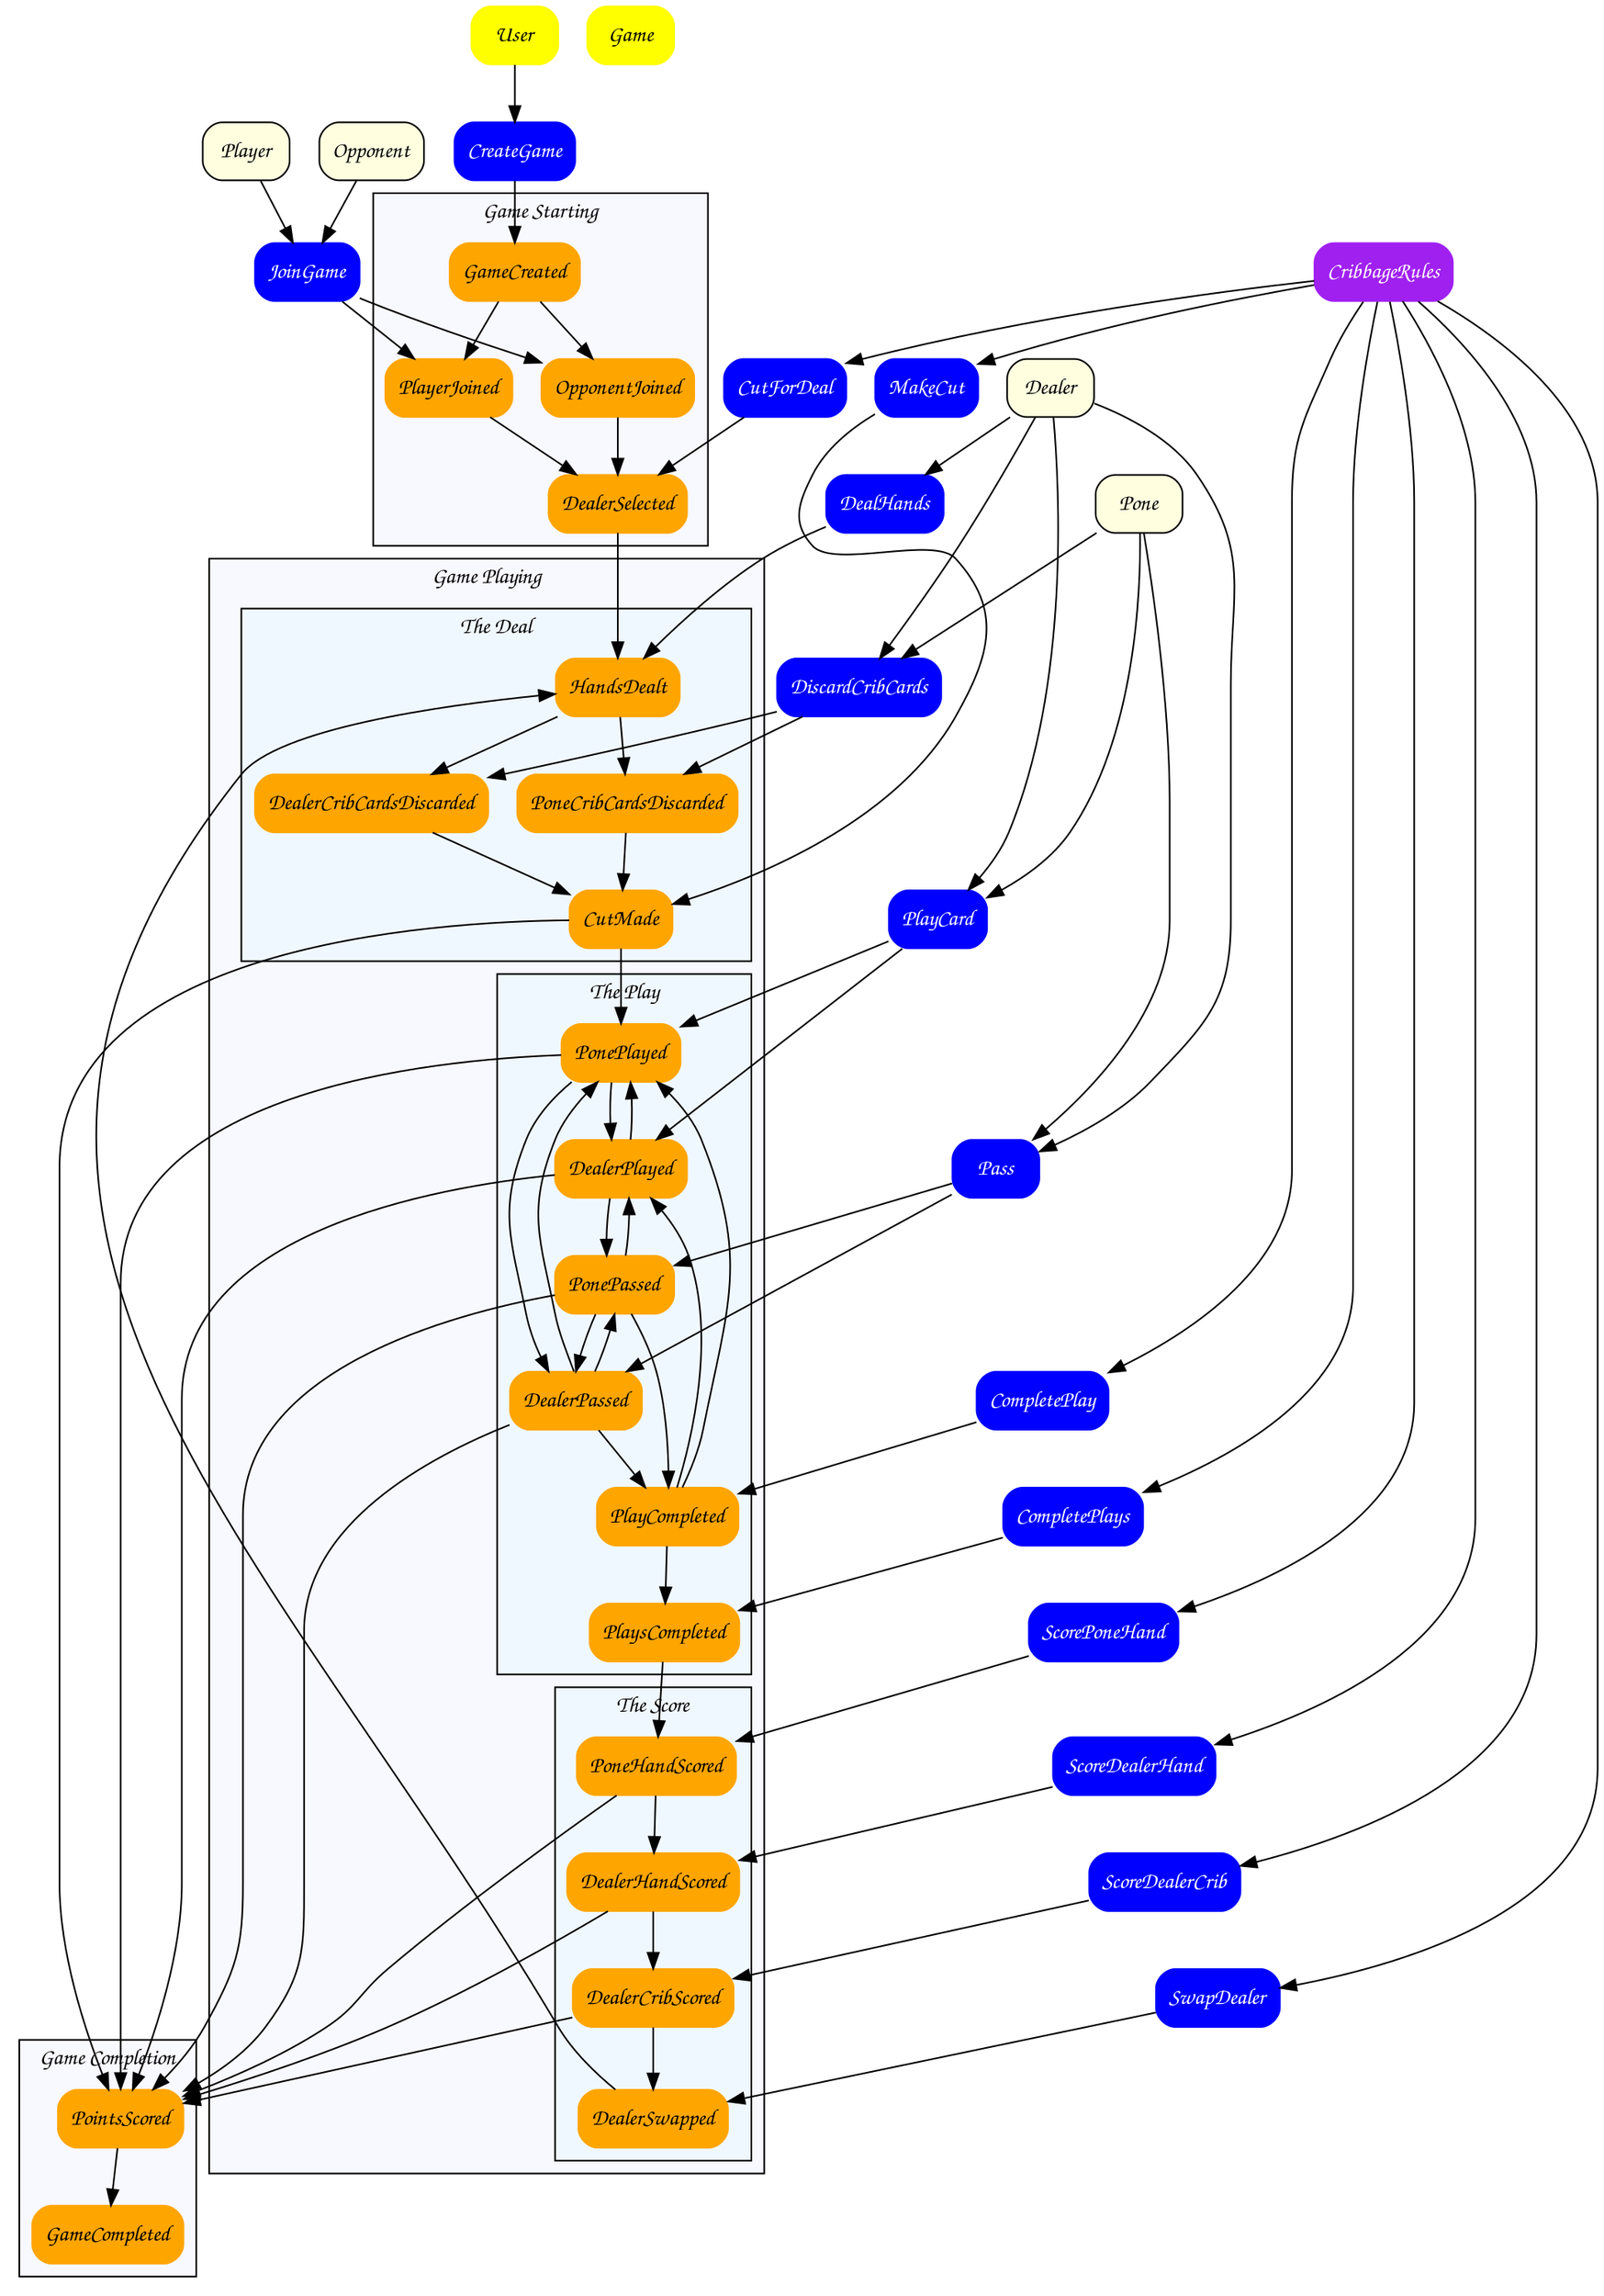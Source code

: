 digraph Cribbage {
	graph [fontname="comic sans ms"];
	node [style="filled, rounded", fontname="comic sans ms", shape=rectangle];
	edge [fontname="comic sans ms"]

	subgraph Events {
		node [color=orange];

		subgraph cluster_GameStartedEvents {
			label="Game Starting"
			style=filled;
			fillcolor=ghostwhite;

			GameCreated
			PlayerJoined
			OpponentJoined
			DealerSelected
		}

		subgraph cluster_GamePlayingEvents {
			label="Game Playing";
			style=filled;
			fillcolor=ghostwhite;
		
			subgraph cluster_DealingPhase {
				label="The Deal"
				fillcolor=aliceblue;
				HandsDealt
				DealerCribCardsDiscarded
				PoneCribCardsDiscarded
				CutMade
			}

			subgraph cluster_PlayingPhase {
				label="The Play"
				fillcolor=aliceblue;
				PonePlayed
				PonePassed
				DealerPlayed
				DealerPassed
				PlayCompleted
				PlaysCompleted
			}

			subgraph cluster_ScoringPhase {
				label="The Score"
				fillcolor=aliceblue;
				PoneHandScored
				DealerHandScored
				DealerCribScored
				DealerSwapped
			}
		}

		subgraph cluster_GameCompletionEvents {
			label="Game Completion";
			style=filled;
			fillcolor=ghostwhite;

			PointsScored
			GameCompleted
		}

		GameCreated -> PlayerJoined
		GameCreated -> OpponentJoined

		PlayerJoined -> DealerSelected
		OpponentJoined -> DealerSelected

		DealerSelected -> HandsDealt

		HandsDealt -> DealerCribCardsDiscarded
		HandsDealt -> PoneCribCardsDiscarded

		DealerCribCardsDiscarded -> CutMade
		PoneCribCardsDiscarded -> CutMade

		CutMade -> PointsScored
		CutMade -> PonePlayed

		PonePlayed -> PointsScored
		PonePassed -> PointsScored
		DealerPlayed -> PointsScored
		DealerPassed -> PointsScored

		PonePlayed -> DealerPlayed
		PonePlayed -> DealerPassed
		DealerPlayed -> PonePlayed
		DealerPlayed -> PonePassed
		PonePassed -> DealerPlayed
		PonePassed -> DealerPassed -> PlayCompleted
		DealerPassed -> PonePlayed
		DealerPassed -> PonePassed -> PlayCompleted

		PlayCompleted -> PonePlayed
		PlayCompleted -> DealerPlayed

		PlayCompleted -> PlaysCompleted -> PoneHandScored

		PoneHandScored -> PointsScored
		DealerHandScored -> PointsScored
		DealerCribScored -> PointsScored

		PoneHandScored -> DealerHandScored
		DealerHandScored -> DealerCribScored
		DealerCribScored -> DealerSwapped
		DealerSwapped -> HandsDealt

		PointsScored -> GameCompleted
	}

	subgraph Issues {
		node [color=red, fontcolor=white];
	}

	subgraph BusinessProcesses {
		node [color=purple, fontcolor=white];
		CribbageRules
	}

	subgraph Commands {
		node [color=blue, fontcolor=white];
		CreateGame
		JoinGame
		CutForDeal
		DealHands
		DiscardCribCards
		MakeCut
		PlayCard
		Pass
		CompletePlay
		CompletePlays
		ScorePoneHand
		ScoreDealerHand
		ScoreDealerCrib
		SwapDealer
	}

	subgraph Actors {
		node [fillcolor=lightyellow, color=black]
		Player
		Opponent
		Dealer
		Pone
	}

	subgraph Aggregates {
		node [color=yellow];
		Game
		User
	}

	subgraph ExternalSystems {
		node [color=magenta];
	}

	subgraph Views {
		node [color=green];
	}

	CreateGame -> GameCreated
	JoinGame -> PlayerJoined
	JoinGame -> OpponentJoined
	CutForDeal -> DealerSelected
	DealHands -> HandsDealt
	DiscardCribCards -> DealerCribCardsDiscarded
	DiscardCribCards -> PoneCribCardsDiscarded
	MakeCut -> CutMade
	PlayCard -> PonePlayed
	PlayCard -> DealerPlayed
	Pass -> PonePassed
	Pass -> DealerPassed
	CompletePlay -> PlayCompleted
	CompletePlays -> PlaysCompleted
	ScorePoneHand -> PoneHandScored
	ScoreDealerHand -> DealerHandScored
	ScoreDealerCrib -> DealerCribScored
	SwapDealer -> DealerSwapped


	User -> CreateGame
	Player -> JoinGame
	Opponent -> JoinGame
	CribbageRules -> CutForDeal
	Dealer -> DealHands
	Pone -> DiscardCribCards
	Dealer -> DiscardCribCards
	CribbageRules -> MakeCut
	Pone -> PlayCard
	Dealer -> PlayCard
	Pone -> Pass
	Dealer -> Pass
	CribbageRules -> CompletePlay
	CribbageRules -> CompletePlays
	CribbageRules -> ScorePoneHand
	CribbageRules -> ScoreDealerHand
	CribbageRules -> ScoreDealerCrib
	CribbageRules -> SwapDealer

}